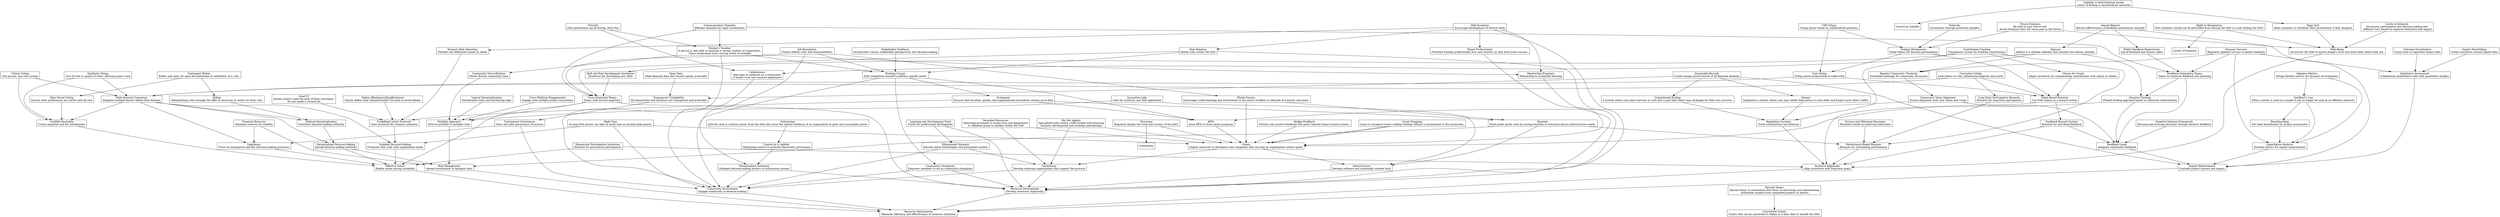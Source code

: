 digraph G {
    rankdir=TB; // Sets the direction of graph layout from top to bottom
    nodesep=0.6;  // increases the space between nodes at the same rank
    ranksep=1.2;
    node [shape=box];

    // Nodes definition with descriptions stripped for simplicity in this format

"Resource Optimization" [label="Resource Optimization\nMaximize efficiency and effectiveness of resource utilization"];
"Effective Action" [label="Effective Action\nEnable action during instability"];
"Community Involvement" [label="Community Involvement\nEngage community in decision-making"];
"Feedback Loops" [label="Feedback Loops\nIntegrate community feedback"];
"Iterative Funding" [label="Iterative Funding\nPhased funding approach based on milestone achievements"];
"Impact Measurement" [label="Impact Measurement\nEvaluate project success and impact"];
"Resource Development" [label="Resource Development\nDevelop resources organically"];
"Incentive Alignment" [label="Incentive Alignment\nAlign incentives with long-term goals"];
"Risk Management" [label="Risk Management\nSpread investments to mitigate risks"];
"Transparent Governance" [label="Transparent Governance\nClear and open governance structures"];
"Open Data" [label="Open Data\nMake financial data and records openly accessible"];
"Immutable Records" [label="Immutable Records\nCreate tamper-proof records of all financial dealings"];
"Educational Outreach" [label="Educational Outreach\nEducate about technologies and governance models"];
"Community Champions" [label="Community Champions\nEmpower members to act as community champions"];
"Decentralized Autonomy" [label="Decentralized Autonomy\nDelegate decision-making powers to autonomous groups"];
"Credible Neutrality" [label="Credible Neutrality\nCreate impartial and fair mechanisms"];
"Legitimacy" [label="Legitimacy\nFocus on transparent and fair decision-making processes"];
"Quantitative Analysis" [label="Quantitative Analysis\nDevelop metrics for impact measurement"];
"Qualitative Assessment" [label="Qualitative Assessment\nComplement quantitative data with qualitative insights"];
"Benchmarking" [label="Benchmarking\nSet clear benchmarks for project assessment"];
"Outcome Visualization" [label="Outcome Visualization\nVisual tools to represent impact data"];
"Impact Storytelling" [label="Impact Storytelling\nCreate narratives around impact data"];
"Adaptive Metrics" [label="Adaptive Metrics\nDesign flexible metrics for dynamic environments"];
"Regular Community Check-Ins" [label="Regular Community Check-Ins\nScheduled meetings for community discussion"];
"Dynamic Surveys" [label="Dynamic Surveys\nRegularly updated surveys to gather feedback"];
"Feedback Integration Teams" [label="Feedback Integration Teams\nTeams to integrate feedback into planning"];
"Public Feedback Repositories" [label="Public Feedback Repositories\nLog of feedback and actions taken"];
"Feedback Reward System" [label="Feedback Reward System\nRewards for providing feedback"];
"Annual Reports" [label="Annual Reports\nReview effectiveness of feedback mechanisms annually"];
"Skill Inventory" [label="Skill Inventory\nEncourage development of diverse skills"];
"Mentorship Programs" [label="Mentorship Programs\nMentorship to accelerate learning"];
"Role Rotation" [label="Role Rotation\nRotate roles within the DAO"];
"Cross-functional Teams" [label="Cross-functional Teams\nTeams with diverse expertise"];
"Learning and Development Fund" [label="Learning and Development Fund\nFunds for professional development"];
"Innovation Labs" [label="Innovation Labs\nLabs for creativity and skill application"];
"Token-Based Rewards" [label="Token-Based Rewards\nUse DAO tokens as a reward system"];
"Reputation Systems" [label="Reputation Systems\nTrack contributions and behavior"];
"Staking Mechanisms" [label="Staking Mechanisms\nStake tokens for decision participation"];
"Contribution Tracking" [label="Contribution Tracking\nTransparent system for tracking contributions"];
"Escrow and Milestone Payments" [label="Escrow and Milestone Payments\nPayments based on achieving milestones"];
"Performance-Based Bonuses" [label="Performance-Based Bonuses\nBonuses for outstanding performance"];
"Democratic Participation Incentives" [label="Democratic Participation Incentives\nRewards for governance participation"];
"Long-Term Participation Rewards" [label="Long-Term Participation Rewards\nRewards for long-term participation"];
"Skill and Role Development Incentives" [label="Skill and Role Development Incentives\nIncentives for developing new skills"];
"Portfolio Approach" [label="Portfolio Approach\nDiverse portfolio to mitigate risks"];
"Cross-Platform Engagements" [label="Cross-Platform Engagements\nEngage with multiple project ecosystems"];
"Community Diversification" [label="Community Diversification\nFoster diverse community base"];
"Financial Reserves" [label="Financial Reserves\nMaintain reserves for stability"];
"Decentralized Decision-Making" [label="Decentralized Decision-Making\nSpread decision-making authority"];
"Scalable Decision-Making" [label="Scalable Decision-Making\nProcesses that scale with organization needs"];
"Predefined Action Protocols" [label="Predefined Action Protocols\nClear protocols for common scenarios"];
"Communication Channels" [label="Communication Channels\nEfficient channels for rapid coordination"];
"Dynamic Role Allocation" [label="Dynamic Role Allocation\nFlexible role definitions based on needs"];
"Transparent Trackability" [label="Transparent Trackability\nAll transactions and decisions are transparent and accessible"];
"Stakeholder Synthesis" [label="Stakeholder Synthesis\nIncorporates various stakeholder perspectives into decision-making"];
"Iterative Decision Framework" [label="Iterative Decision Framework\nRevising and evolving decisions through iterative feedback"];
"Community Value Alignment" [label="Community Value Alignment\nEnsure alignment with core values and vision"];
"Futarchy" [label="Futarchy\nGovernance through prediction markets"];
"Rage Quit" [label="Rage Quit\nAllow members to withdraw their investments if they disagree"];
"Political Decentralization" [label="Political Decentralization\nDistribute decision-making authority"];
"Logical Decentralization" [label="Logical Decentralization\nDecentralize state and functioning logic"];
"Coin Voting" [label="Coin Voting\nVoting power proportional to token hold"];
"Citizen Voting" [label="Citizen Voting\nOne person, one vote system"];
"Conviction Voting" [label="Conviction Voting\nLock tokens to vote, influencing longevity and power"];
"Quadratic Voting" [label="Quadratic Voting\nCost of vote is square of votes, allowing minor voice"];
"Multi-factorial Consensus" [label="Multi-factorial Consensus\nIntegrate multiple factors before final decision"];
"Mica Secret Voting" [label="Mica Secret Voting\nEnsure voter preferences are secret until all cast"];
"Control as a Liability" [label="Control as a Liability\nMinimizing control to promote democratic governance"];
"CDP Voting" [label="CDP Voting\nVoting power based on collateralized positions"];
"Inability to Fork External Assets" [label="Inability to Fork External Assets\nLimits of forking in decentralized networks"];
"Celebrations" [label="Celebrations\nTake time to celebrate as a community.\n It builds trust and common experience"];
"Future Kindness" [label="Future Kindness\nBe kind to your future self.\n Avoid situations that will cause pain in the future."];
"Evergreen" [label="Evergreen\nEnsures that bounties, grants, and organizational procedures remain up-to-date"];
"Bounties" [label="Bounties\nFund public goods code by issuing bounties to overcome known infrastructure needs."];
"Grants" [label="Grants\nDeploy resources to developers and companies that can help an organization achieve goals"];
"RFPs" [label="RFPs\nIssue RFPs to focus grant proposals"];
"Infrastructure" [label="Infrastructure\nDevelop software and continually useable tools"];
"Institutions" [label="Institutions\nDevelop enduring organizations that support the protocol"];
"Biz Dev Agents" [label="Biz Dev Agents\nSpecialized roles within a DAO tasked with fostering\n business development and strategic partnerships"];
"Seconded Resources" [label="Seconded Resources\nDedicated personnel or assets from one department\n or affiliated group to another within the DAO"];
"Working Groups" [label="Working Groups\nDAO committees formed to address specific needs."];
"Good UI" [label="Good UI\nActions need to take the path of least resistance.\n No one needs a second job."];
"Define Affordances/Disaffordances" [label="Define Affordances/Disaffordances\nClearly define what should/shouldn't be done to avoid debate."];
"Whole Process" [label="Whole Process\nEncourages understanding and involvement in the entire workflow or lifecycle of a bounty and grant."];
"Job Boundaries" [label="Job Boundaries\nClearly defines roles and responsibilities."];
"Harvest Teams" [label="Harvest Teams\nSpecial teams or committees that focus on extracting and implementing\n actionable insights from completed projects or phases"];
"Levels of Intensity" [label="Levels of Intensity\nStructures participation and decision-making into\n different tiers based on required dedication and impact"];
"Well Being" [label="Well Being\nStructures the DAO to enrich people's lives and meet them where they are."];
"Bribes" [label="Bribes\nManipulating votes through the offer of resources to voters for their vote."];
"Contingent Bribes" [label="Contingent Bribes\nBribes only paid out upon the enactment or ratification of a vote."];
"Subtraction" [label="Subtraction\nActively seek to subtract power from the DAO and resist the natural tendency of an organization to grow and accumulate power"];
"Dunbar's Number" [label="Dunbar's Number\nA person is only able to maintain a certain number of connections.\n Those connections have varying levels of strength."];
"Seasons" [label="Seasons\nAdhere to a reliable calendar that matches the human calendar.\n"];
"Right to Resignation" [label="Right to Resignation\nDAO members should not be precluded from leaving the DAO or a job withing the DAO.\n"];
"Goodhart's Law" [label="Goodhart's Law\nWhen a metric is used as a target it can no longer be used as an effective measure.\n"];
"Shares for Sweat" [label="Shares for Sweat\nAligns incentives by compensating contributions with equity or tokens.\n"];
"Honour" [label="Honour\nImplement a system where user may indebt themselves to each other and forgive each other's debts.\n"];
"Commitment Pooling" [label="Commitment Pooling\nA system where user place services or cash into a pool that others may exchange for their own services.\n"];

"Right Size" [label="Right Size\nIssuing little grants can take as much time as issuing large grants.\n"];
"Bridge Feedback" [label="Bridge Feedback\nProvide only positive feedback that point rejected teams toward success.\n"];
"Target Professionals" [label="Target Professionals\nPrioritize funding professionals over new starters as they have more success.\n"];
"Grant Shopping" [label="Grant Shopping\nLearn to recognize teams seeking funding without a commitment to the ecosystem.\n"];
"Convertible Grants" [label="Convertible Grants\nGrants that can be converted to tokens at a later date to benefit the DAO.\n"];
"Frivolity" [label="Frivolity\nDAO governance can be boring. Have fun.\n"];
"Showcase" [label="Showcase\nRegularly display the work and success of the DAO.\n"];




    // Relationships definition
   "Community Involvement" -> "Resource Optimization";
"Impact Measurement" -> "Resource Optimization";
"Resource Development" -> "Resource Optimization";
"Incentive Alignment" -> "Resource Optimization";
"Risk Management" -> "Resource Optimization";
"Effective Action" -> "Resource Optimization";
"Grant Shopping" -> "Grants";

"Token-Based Rewards" -> {"Incentive Alignment","Feedback Reward System"};
"Reputation Systems" -> "Incentive Alignment";
"Performance-Based Bonuses" -> "Incentive Alignment";
"Democratic Participation Incentives" -> {"Incentive Alignment", "Effective Action"};
"Skill and Role Development Incentives" -> "Cross-functional Teams";

"Contribution Tracking" -> {"Reputation Systems", "Performance-Based Bonuses", "Skill and Role Development Incentives", "Shares for Sweat"};

"Honour" -> {"Reputation Systems"};
"Commitment Pooling" -> {"Reputation Systems"}

"Escrow and Milestone Payments" -> "Performance-Based Bonuses";
"Long-Term Participation Rewards" -> "Performance-Based Bonuses";
"Staking Mechanisms" -> {"Token-Based Rewards", "Coin Voting"};

"Legitimacy" -> "Effective Action";
"Credible Neutrality" -> "Effective Action";
"Scalable Decision-Making" -> "Effective Action";
"Communication Channels" -> {"Cross-functional Teams" , "Feedback Integration Teams", "Dunbar's Number"};


"Financial Reserves" -> {"Risk Management","Legitimacy"};
"Portfolio Approach" -> "Risk Management";
"Decentralized Decision-Making" -> {"Risk Management", "Effective Action"};
"Inability to Fork External Assets" -> {"Control as Liability", "Rage Quit"};

"Cross-functional Teams" -> {"Resource Development", "Portfolio Approach", "Effective Action"};
"Cross-Platform Engagements" -> "Portfolio Approach";
"Community Diversification" -> "Portfolio Approach";
"Bridge Feedback" -> "Grants";


"Feedback Loops" -> "Impact Measurement";

"Iterative Funding" -> {"Feedback Loops", "Grants"};
"Regular Community Check-Ins" -> "Community Value Alignment";
"Feedback Integration Teams" -> {"Feedback Loops", "Iterative Funding"};
"Feedback Reward System" -> {"Feedback Loops", "Incentive Alignment"};

"Public Feedback Repositories" -> "Feedback Integration Teams";
"Dynamic Surveys" -> {"Regular Community Check-Ins","Qualitative Assessment", "Quantitative Analysis", "Feedback Integration Teams"};


"Predefined Action Protocols" -> "Scalable Decision-Making";
"Dynamic Role Allocation" -> "Predefined Action Protocols";


"Transparent Governance" -> {"Community Involvement", "Legitimacy"};
"Educational Outreach" -> {"Community Involvement", "Institutions"};
"Community Champions" -> {"Community Involvement", "Resource Development"};
"Decentralized Autonomy" -> {"Community Involvement", "Resource Development"};

"Open Data" -> "Transparent Trackability";
"Immutable Records" -> {"Transparent Trackability", "Impact Measurement", "Honour", "Commitment Pooling"};
"Seasons" -> {"Celebrations", "Iterative Funding","Regular Community Check-Ins"};
"Celebrations" -> "Community Involvement";

"Quantitative Analysis" -> "Impact Measurement";
"Qualitative Assessment" -> "Impact Measurement";

"Benchmarking" -> "Quantitative Analysis";
"Adaptive Metrics" -> {"Quantitative Analysis", "Goodhart's Law"};

"Goodhart's Law" -> {"Quantitative Analysis", "Benchmarking"}

"Outcome Visualization" -> "Qualitative Assessment";
"Impact Storytelling" -> "Qualitative Assessment";
"Target Professionals" -> "Grants";
"Grant Shopping" -> "Grants";
"Showcase" -> {"Grants", "Celebration"};
"Frivolity" -> {"Celebrations", "Dunbar's Number"}


"Annual Reports" -> {"Public Feedback Repositories","Impact Measurement", "Seasons" };

"Skill Inventory" -> {"Resource Development", "Mentorship Programs", "Role Rotation", "Dynamic Role Allocation","Target Professionals"};
"Mentorship Programs" -> "Resource Development";
"Role Rotation" -> {"Cross-functional Teams", "Resource Development", "Working Groups"};

"Learning and Development Fund" -> {"Resource Development", "Educational Outreach"};
"Innovation Labs" -> "Portfolio Approach";


"Dunbar's Number" -> {"Mentorship Programs", "Community Involvement", "Community Diversification", "Working Groups"};
"Conviction Voting" -> "Long-Term Participation Rewards";
"Shares for Sweat" -> "Token-Based Rewards";

"Transparent Trackability" -> {"Transparent Governance"};

"Stakeholder Synthesis" -> "Working Groups";
"Iterative Decision Framework" -> "Feedback Loops";
"Community Value Alignment" -> {"Feedback Loops", "RFPs"};

"Political Decentralization" -> {"Decentralized Decision-Making"};
"Logical Decentralization" -> "Portfolio Approach";
"Coin Voting" -> {"Token-Based Rewards", "Multi-factorial Consensus"};
"Citizen Voting" -> {"Credible Neutrality", "Multi-factorial Consensus"};
"Conviction Voting" -> {"Token-Based Rewards","Multi-factorial Consensus"};
"Quadratic Voting" -> {"Credible Neutrality", "Multi-factorial Consensus"};
"Multi-factorial Consensus" -> {"Scalable Decision-Making", "Credible Neutrality", "Legitimacy", "Decentralized Decision-Making", "Political Decentralization"};
"Mica Secret Voting" -> {"Credible Neutrality"};

"Control as a Liability" -> "Decentralized Autonomy";
"CDP Voting" -> {"Staking Mechanisms", "Coin Voting"};
"Future Kindness" -> {"Staking Mechanisms", "Well Being"};

"Evergreen" -> {"Bounties","RFPs","Predefined Action Protocols"};

"Infrastructure" -> "Resource Development";
"Grants" -> {"Infrastructure", "Institutions"};
"Bounties" -> {"Infrastructure", "Risk Management", "Performance-Based Bonuses"};
"Innovation Labs" -> {"Infrastructure"};

"Institutions" -> {"Resource Development", "Community Involvement"};

"Biz Dev Agents" -> {"Institutions","Grants"};
"Seconded Resources" -> {"Institutions", "Grants"};
"RFPs" -> {"Grants"};

"Working Groups" -> {"Community Involvement", "Evergreen", "RFPs", "Community Champions"};
"Good UI" -> "Predefined Action Protocols";
"Define Affordances/Disaffordances" -> "Predefined Action Protocols";
"Right to Resignation" -> {"Well Being","Levels Of Intensity"};
"Whole Process" -> {"Grants", "Bounties"};

"Job Boundaries" -> {"Decentralized Autonomy", "Cross-functional Teams", "Working Groups","Whole Process"};

"Harvest Teams" -> {"Convertible Grants"};
"Levels of Intensity" -> {"Well Being"};
"Well Being" -> "Incentive Alignment";
"Futarchy" -> "Staking Mechanisms";
"Rage Quit" -> "Well Being";

"Contingent Bribes" -> {"Bribes", "Mica Secret Voting"};
"Bribes" -> {"Political Decentralization"}
"Subtraction" -> {"Control as a Liability"}
"Right Size" -> {"Grants", "Community Involvement", "Scalable Decision-Making"}



    subgraph{rank=max; "Resource Optimization"}

    

}
